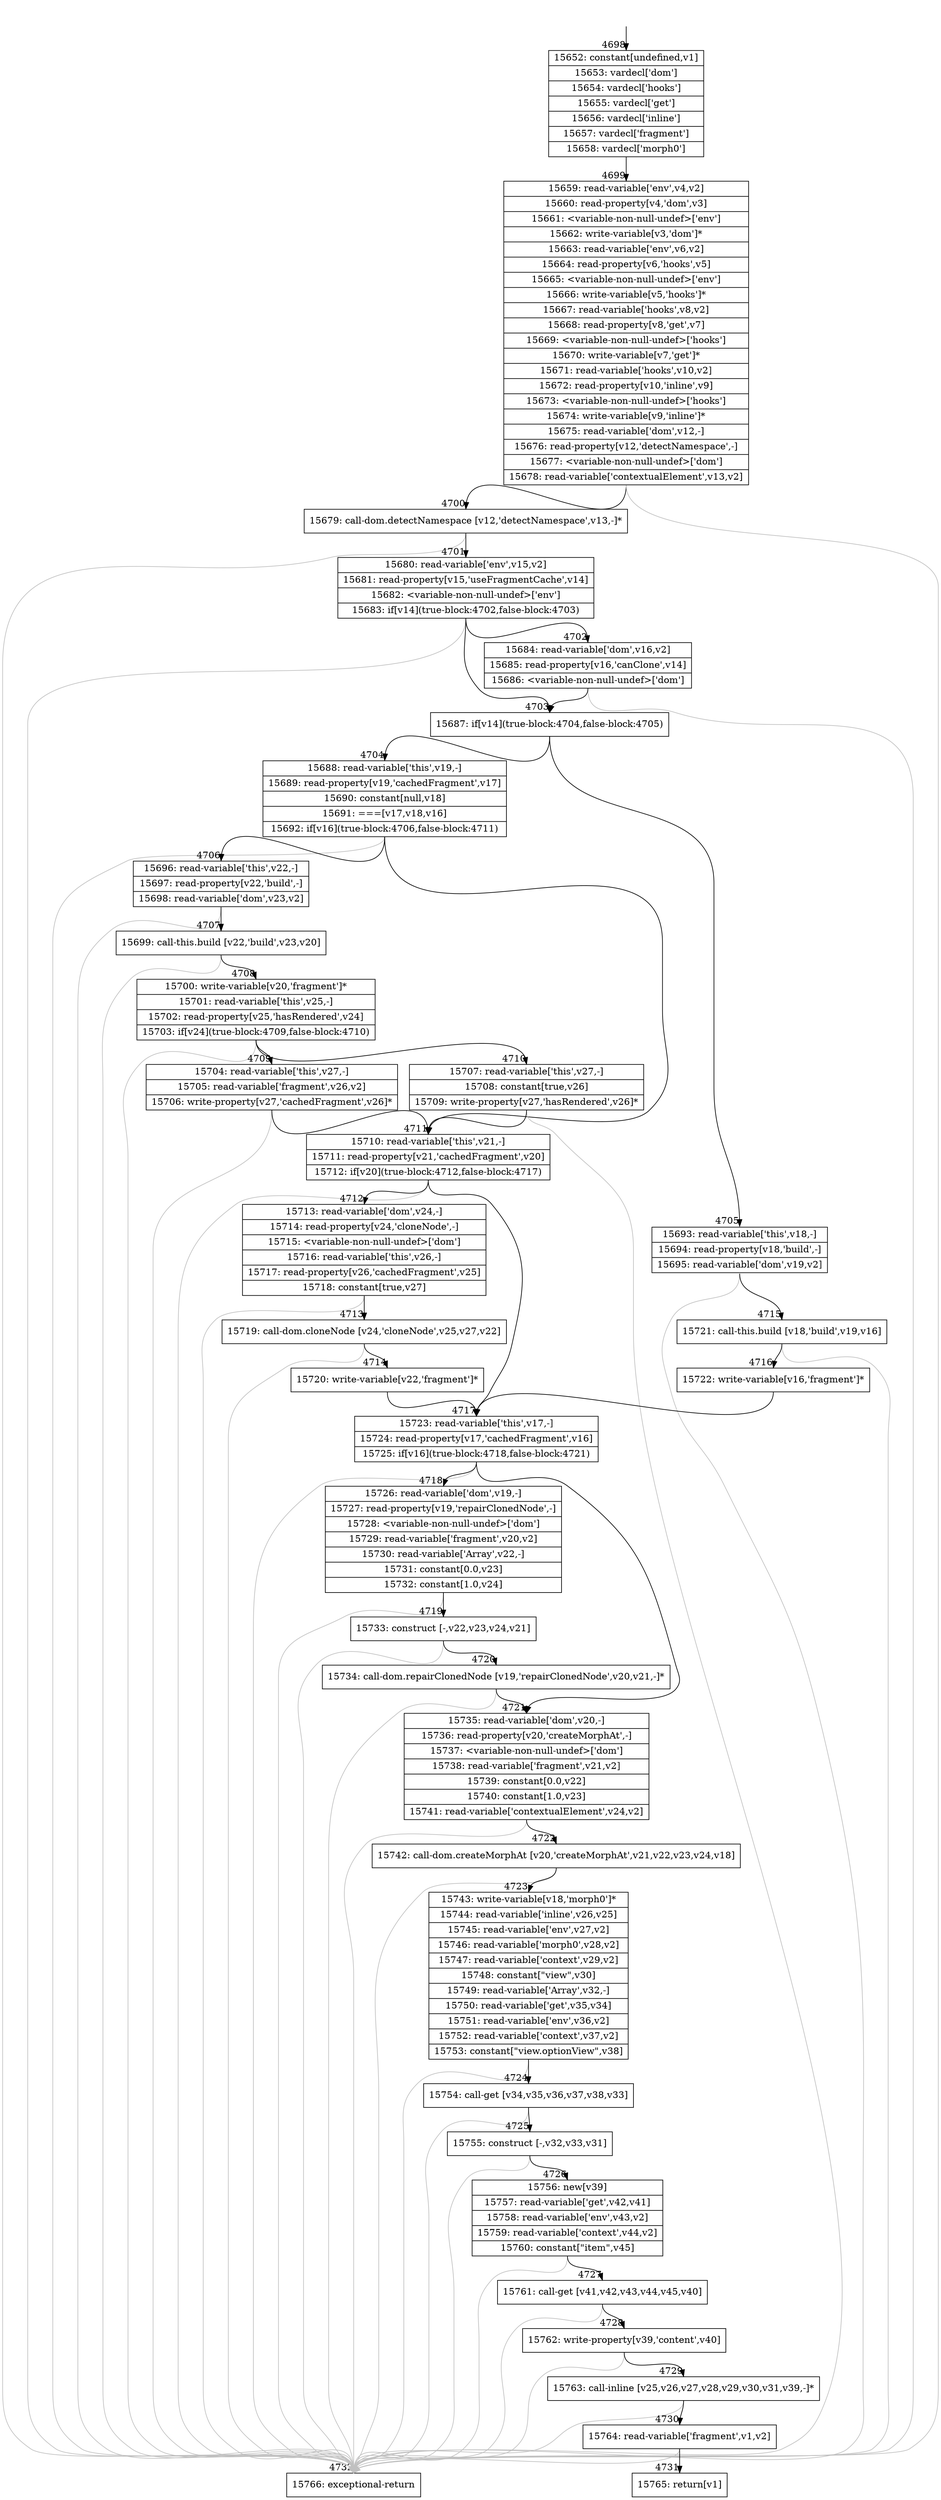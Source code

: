 digraph {
rankdir="TD"
BB_entry380[shape=none,label=""];
BB_entry380 -> BB4698 [tailport=s, headport=n, headlabel="    4698"]
BB4698 [shape=record label="{15652: constant[undefined,v1]|15653: vardecl['dom']|15654: vardecl['hooks']|15655: vardecl['get']|15656: vardecl['inline']|15657: vardecl['fragment']|15658: vardecl['morph0']}" ] 
BB4698 -> BB4699 [tailport=s, headport=n, headlabel="      4699"]
BB4699 [shape=record label="{15659: read-variable['env',v4,v2]|15660: read-property[v4,'dom',v3]|15661: \<variable-non-null-undef\>['env']|15662: write-variable[v3,'dom']*|15663: read-variable['env',v6,v2]|15664: read-property[v6,'hooks',v5]|15665: \<variable-non-null-undef\>['env']|15666: write-variable[v5,'hooks']*|15667: read-variable['hooks',v8,v2]|15668: read-property[v8,'get',v7]|15669: \<variable-non-null-undef\>['hooks']|15670: write-variable[v7,'get']*|15671: read-variable['hooks',v10,v2]|15672: read-property[v10,'inline',v9]|15673: \<variable-non-null-undef\>['hooks']|15674: write-variable[v9,'inline']*|15675: read-variable['dom',v12,-]|15676: read-property[v12,'detectNamespace',-]|15677: \<variable-non-null-undef\>['dom']|15678: read-variable['contextualElement',v13,v2]}" ] 
BB4699 -> BB4700 [tailport=s, headport=n, headlabel="      4700"]
BB4699 -> BB4732 [tailport=s, headport=n, color=gray, headlabel="      4732"]
BB4700 [shape=record label="{15679: call-dom.detectNamespace [v12,'detectNamespace',v13,-]*}" ] 
BB4700 -> BB4701 [tailport=s, headport=n, headlabel="      4701"]
BB4700 -> BB4732 [tailport=s, headport=n, color=gray]
BB4701 [shape=record label="{15680: read-variable['env',v15,v2]|15681: read-property[v15,'useFragmentCache',v14]|15682: \<variable-non-null-undef\>['env']|15683: if[v14](true-block:4702,false-block:4703)}" ] 
BB4701 -> BB4703 [tailport=s, headport=n, headlabel="      4703"]
BB4701 -> BB4702 [tailport=s, headport=n, headlabel="      4702"]
BB4701 -> BB4732 [tailport=s, headport=n, color=gray]
BB4702 [shape=record label="{15684: read-variable['dom',v16,v2]|15685: read-property[v16,'canClone',v14]|15686: \<variable-non-null-undef\>['dom']}" ] 
BB4702 -> BB4703 [tailport=s, headport=n]
BB4702 -> BB4732 [tailport=s, headport=n, color=gray]
BB4703 [shape=record label="{15687: if[v14](true-block:4704,false-block:4705)}" ] 
BB4703 -> BB4704 [tailport=s, headport=n, headlabel="      4704"]
BB4703 -> BB4705 [tailport=s, headport=n, headlabel="      4705"]
BB4704 [shape=record label="{15688: read-variable['this',v19,-]|15689: read-property[v19,'cachedFragment',v17]|15690: constant[null,v18]|15691: ===[v17,v18,v16]|15692: if[v16](true-block:4706,false-block:4711)}" ] 
BB4704 -> BB4706 [tailport=s, headport=n, headlabel="      4706"]
BB4704 -> BB4711 [tailport=s, headport=n, headlabel="      4711"]
BB4704 -> BB4732 [tailport=s, headport=n, color=gray]
BB4705 [shape=record label="{15693: read-variable['this',v18,-]|15694: read-property[v18,'build',-]|15695: read-variable['dom',v19,v2]}" ] 
BB4705 -> BB4715 [tailport=s, headport=n, headlabel="      4715"]
BB4705 -> BB4732 [tailport=s, headport=n, color=gray]
BB4706 [shape=record label="{15696: read-variable['this',v22,-]|15697: read-property[v22,'build',-]|15698: read-variable['dom',v23,v2]}" ] 
BB4706 -> BB4707 [tailport=s, headport=n, headlabel="      4707"]
BB4706 -> BB4732 [tailport=s, headport=n, color=gray]
BB4707 [shape=record label="{15699: call-this.build [v22,'build',v23,v20]}" ] 
BB4707 -> BB4708 [tailport=s, headport=n, headlabel="      4708"]
BB4707 -> BB4732 [tailport=s, headport=n, color=gray]
BB4708 [shape=record label="{15700: write-variable[v20,'fragment']*|15701: read-variable['this',v25,-]|15702: read-property[v25,'hasRendered',v24]|15703: if[v24](true-block:4709,false-block:4710)}" ] 
BB4708 -> BB4709 [tailport=s, headport=n, headlabel="      4709"]
BB4708 -> BB4710 [tailport=s, headport=n, headlabel="      4710"]
BB4708 -> BB4732 [tailport=s, headport=n, color=gray]
BB4709 [shape=record label="{15704: read-variable['this',v27,-]|15705: read-variable['fragment',v26,v2]|15706: write-property[v27,'cachedFragment',v26]*}" ] 
BB4709 -> BB4711 [tailport=s, headport=n]
BB4709 -> BB4732 [tailport=s, headport=n, color=gray]
BB4710 [shape=record label="{15707: read-variable['this',v27,-]|15708: constant[true,v26]|15709: write-property[v27,'hasRendered',v26]*}" ] 
BB4710 -> BB4711 [tailport=s, headport=n]
BB4710 -> BB4732 [tailport=s, headport=n, color=gray]
BB4711 [shape=record label="{15710: read-variable['this',v21,-]|15711: read-property[v21,'cachedFragment',v20]|15712: if[v20](true-block:4712,false-block:4717)}" ] 
BB4711 -> BB4712 [tailport=s, headport=n, headlabel="      4712"]
BB4711 -> BB4717 [tailport=s, headport=n, headlabel="      4717"]
BB4711 -> BB4732 [tailport=s, headport=n, color=gray]
BB4712 [shape=record label="{15713: read-variable['dom',v24,-]|15714: read-property[v24,'cloneNode',-]|15715: \<variable-non-null-undef\>['dom']|15716: read-variable['this',v26,-]|15717: read-property[v26,'cachedFragment',v25]|15718: constant[true,v27]}" ] 
BB4712 -> BB4713 [tailport=s, headport=n, headlabel="      4713"]
BB4712 -> BB4732 [tailport=s, headport=n, color=gray]
BB4713 [shape=record label="{15719: call-dom.cloneNode [v24,'cloneNode',v25,v27,v22]}" ] 
BB4713 -> BB4714 [tailport=s, headport=n, headlabel="      4714"]
BB4713 -> BB4732 [tailport=s, headport=n, color=gray]
BB4714 [shape=record label="{15720: write-variable[v22,'fragment']*}" ] 
BB4714 -> BB4717 [tailport=s, headport=n]
BB4715 [shape=record label="{15721: call-this.build [v18,'build',v19,v16]}" ] 
BB4715 -> BB4716 [tailport=s, headport=n, headlabel="      4716"]
BB4715 -> BB4732 [tailport=s, headport=n, color=gray]
BB4716 [shape=record label="{15722: write-variable[v16,'fragment']*}" ] 
BB4716 -> BB4717 [tailport=s, headport=n]
BB4717 [shape=record label="{15723: read-variable['this',v17,-]|15724: read-property[v17,'cachedFragment',v16]|15725: if[v16](true-block:4718,false-block:4721)}" ] 
BB4717 -> BB4718 [tailport=s, headport=n, headlabel="      4718"]
BB4717 -> BB4721 [tailport=s, headport=n, headlabel="      4721"]
BB4717 -> BB4732 [tailport=s, headport=n, color=gray]
BB4718 [shape=record label="{15726: read-variable['dom',v19,-]|15727: read-property[v19,'repairClonedNode',-]|15728: \<variable-non-null-undef\>['dom']|15729: read-variable['fragment',v20,v2]|15730: read-variable['Array',v22,-]|15731: constant[0.0,v23]|15732: constant[1.0,v24]}" ] 
BB4718 -> BB4719 [tailport=s, headport=n, headlabel="      4719"]
BB4718 -> BB4732 [tailport=s, headport=n, color=gray]
BB4719 [shape=record label="{15733: construct [-,v22,v23,v24,v21]}" ] 
BB4719 -> BB4720 [tailport=s, headport=n, headlabel="      4720"]
BB4719 -> BB4732 [tailport=s, headport=n, color=gray]
BB4720 [shape=record label="{15734: call-dom.repairClonedNode [v19,'repairClonedNode',v20,v21,-]*}" ] 
BB4720 -> BB4721 [tailport=s, headport=n]
BB4720 -> BB4732 [tailport=s, headport=n, color=gray]
BB4721 [shape=record label="{15735: read-variable['dom',v20,-]|15736: read-property[v20,'createMorphAt',-]|15737: \<variable-non-null-undef\>['dom']|15738: read-variable['fragment',v21,v2]|15739: constant[0.0,v22]|15740: constant[1.0,v23]|15741: read-variable['contextualElement',v24,v2]}" ] 
BB4721 -> BB4722 [tailport=s, headport=n, headlabel="      4722"]
BB4721 -> BB4732 [tailport=s, headport=n, color=gray]
BB4722 [shape=record label="{15742: call-dom.createMorphAt [v20,'createMorphAt',v21,v22,v23,v24,v18]}" ] 
BB4722 -> BB4723 [tailport=s, headport=n, headlabel="      4723"]
BB4722 -> BB4732 [tailport=s, headport=n, color=gray]
BB4723 [shape=record label="{15743: write-variable[v18,'morph0']*|15744: read-variable['inline',v26,v25]|15745: read-variable['env',v27,v2]|15746: read-variable['morph0',v28,v2]|15747: read-variable['context',v29,v2]|15748: constant[\"view\",v30]|15749: read-variable['Array',v32,-]|15750: read-variable['get',v35,v34]|15751: read-variable['env',v36,v2]|15752: read-variable['context',v37,v2]|15753: constant[\"view.optionView\",v38]}" ] 
BB4723 -> BB4724 [tailport=s, headport=n, headlabel="      4724"]
BB4723 -> BB4732 [tailport=s, headport=n, color=gray]
BB4724 [shape=record label="{15754: call-get [v34,v35,v36,v37,v38,v33]}" ] 
BB4724 -> BB4725 [tailport=s, headport=n, headlabel="      4725"]
BB4724 -> BB4732 [tailport=s, headport=n, color=gray]
BB4725 [shape=record label="{15755: construct [-,v32,v33,v31]}" ] 
BB4725 -> BB4726 [tailport=s, headport=n, headlabel="      4726"]
BB4725 -> BB4732 [tailport=s, headport=n, color=gray]
BB4726 [shape=record label="{15756: new[v39]|15757: read-variable['get',v42,v41]|15758: read-variable['env',v43,v2]|15759: read-variable['context',v44,v2]|15760: constant[\"item\",v45]}" ] 
BB4726 -> BB4727 [tailport=s, headport=n, headlabel="      4727"]
BB4726 -> BB4732 [tailport=s, headport=n, color=gray]
BB4727 [shape=record label="{15761: call-get [v41,v42,v43,v44,v45,v40]}" ] 
BB4727 -> BB4728 [tailport=s, headport=n, headlabel="      4728"]
BB4727 -> BB4732 [tailport=s, headport=n, color=gray]
BB4728 [shape=record label="{15762: write-property[v39,'content',v40]}" ] 
BB4728 -> BB4729 [tailport=s, headport=n, headlabel="      4729"]
BB4728 -> BB4732 [tailport=s, headport=n, color=gray]
BB4729 [shape=record label="{15763: call-inline [v25,v26,v27,v28,v29,v30,v31,v39,-]*}" ] 
BB4729 -> BB4730 [tailport=s, headport=n, headlabel="      4730"]
BB4729 -> BB4732 [tailport=s, headport=n, color=gray]
BB4730 [shape=record label="{15764: read-variable['fragment',v1,v2]}" ] 
BB4730 -> BB4731 [tailport=s, headport=n, headlabel="      4731"]
BB4730 -> BB4732 [tailport=s, headport=n, color=gray]
BB4731 [shape=record label="{15765: return[v1]}" ] 
BB4732 [shape=record label="{15766: exceptional-return}" ] 
//#$~ 8636
}
